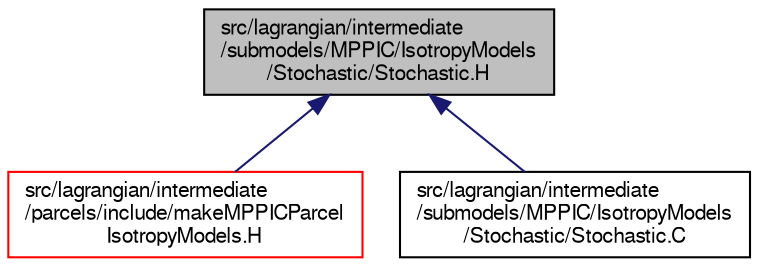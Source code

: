 digraph "src/lagrangian/intermediate/submodels/MPPIC/IsotropyModels/Stochastic/Stochastic.H"
{
  bgcolor="transparent";
  edge [fontname="FreeSans",fontsize="10",labelfontname="FreeSans",labelfontsize="10"];
  node [fontname="FreeSans",fontsize="10",shape=record];
  Node1 [label="src/lagrangian/intermediate\l/submodels/MPPIC/IsotropyModels\l/Stochastic/Stochastic.H",height=0.2,width=0.4,color="black", fillcolor="grey75", style="filled" fontcolor="black"];
  Node1 -> Node2 [dir="back",color="midnightblue",fontsize="10",style="solid",fontname="FreeSans"];
  Node2 [label="src/lagrangian/intermediate\l/parcels/include/makeMPPICParcel\lIsotropyModels.H",height=0.2,width=0.4,color="red",URL="$a06065.html"];
  Node1 -> Node3 [dir="back",color="midnightblue",fontsize="10",style="solid",fontname="FreeSans"];
  Node3 [label="src/lagrangian/intermediate\l/submodels/MPPIC/IsotropyModels\l/Stochastic/Stochastic.C",height=0.2,width=0.4,color="black",URL="$a06322.html"];
}
